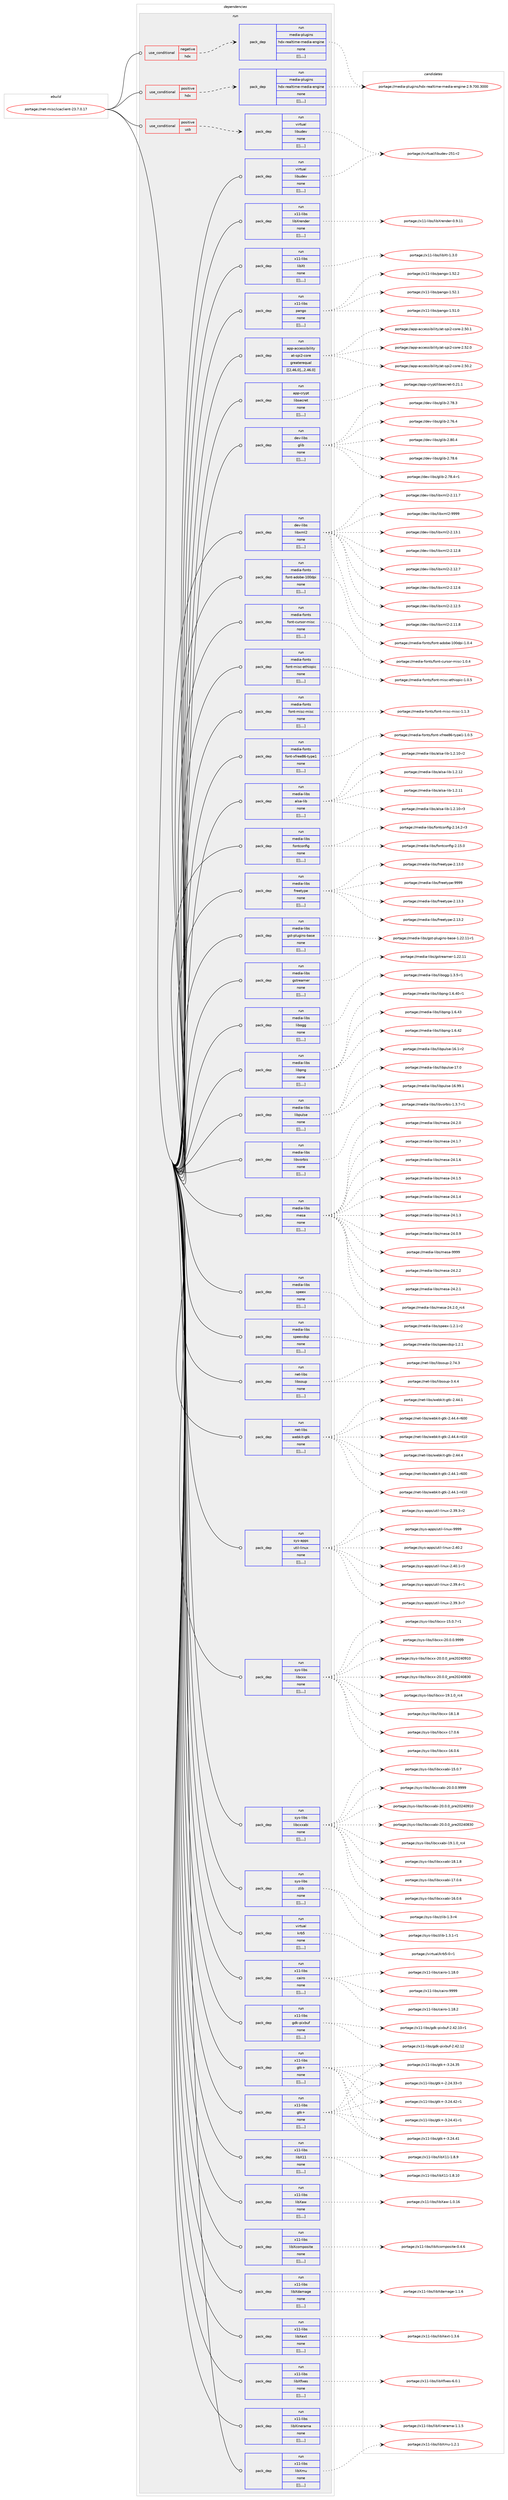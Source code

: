 digraph prolog {

# *************
# Graph options
# *************

newrank=true;
concentrate=true;
compound=true;
graph [rankdir=LR,fontname=Helvetica,fontsize=10,ranksep=1.5];#, ranksep=2.5, nodesep=0.2];
edge  [arrowhead=vee];
node  [fontname=Helvetica,fontsize=10];

# **********
# The ebuild
# **********

subgraph cluster_leftcol {
color=gray;
label=<<i>ebuild</i>>;
id [label="portage://net-misc/icaclient-23.7.0.17", color=red, width=4, href="../net-misc/icaclient-23.7.0.17.svg"];
}

# ****************
# The dependencies
# ****************

subgraph cluster_midcol {
color=gray;
label=<<i>dependencies</i>>;
subgraph cluster_compile {
fillcolor="#eeeeee";
style=filled;
label=<<i>compile</i>>;
}
subgraph cluster_compileandrun {
fillcolor="#eeeeee";
style=filled;
label=<<i>compile and run</i>>;
}
subgraph cluster_run {
fillcolor="#eeeeee";
style=filled;
label=<<i>run</i>>;
subgraph cond101618 {
dependency387817 [label=<<TABLE BORDER="0" CELLBORDER="1" CELLSPACING="0" CELLPADDING="4"><TR><TD ROWSPAN="3" CELLPADDING="10">use_conditional</TD></TR><TR><TD>negative</TD></TR><TR><TD>hdx</TD></TR></TABLE>>, shape=none, color=red];
subgraph pack283372 {
dependency387818 [label=<<TABLE BORDER="0" CELLBORDER="1" CELLSPACING="0" CELLPADDING="4" WIDTH="220"><TR><TD ROWSPAN="6" CELLPADDING="30">pack_dep</TD></TR><TR><TD WIDTH="110">run</TD></TR><TR><TD>media-plugins</TD></TR><TR><TD>hdx-realtime-media-engine</TD></TR><TR><TD>none</TD></TR><TR><TD>[[],,,,]</TD></TR></TABLE>>, shape=none, color=blue];
}
dependency387817:e -> dependency387818:w [weight=20,style="dashed",arrowhead="vee"];
}
id:e -> dependency387817:w [weight=20,style="solid",arrowhead="odot"];
subgraph cond101619 {
dependency387819 [label=<<TABLE BORDER="0" CELLBORDER="1" CELLSPACING="0" CELLPADDING="4"><TR><TD ROWSPAN="3" CELLPADDING="10">use_conditional</TD></TR><TR><TD>positive</TD></TR><TR><TD>hdx</TD></TR></TABLE>>, shape=none, color=red];
subgraph pack283373 {
dependency387820 [label=<<TABLE BORDER="0" CELLBORDER="1" CELLSPACING="0" CELLPADDING="4" WIDTH="220"><TR><TD ROWSPAN="6" CELLPADDING="30">pack_dep</TD></TR><TR><TD WIDTH="110">run</TD></TR><TR><TD>media-plugins</TD></TR><TR><TD>hdx-realtime-media-engine</TD></TR><TR><TD>none</TD></TR><TR><TD>[[],,,,]</TD></TR></TABLE>>, shape=none, color=blue];
}
dependency387819:e -> dependency387820:w [weight=20,style="dashed",arrowhead="vee"];
}
id:e -> dependency387819:w [weight=20,style="solid",arrowhead="odot"];
subgraph cond101620 {
dependency387821 [label=<<TABLE BORDER="0" CELLBORDER="1" CELLSPACING="0" CELLPADDING="4"><TR><TD ROWSPAN="3" CELLPADDING="10">use_conditional</TD></TR><TR><TD>positive</TD></TR><TR><TD>usb</TD></TR></TABLE>>, shape=none, color=red];
subgraph pack283374 {
dependency387822 [label=<<TABLE BORDER="0" CELLBORDER="1" CELLSPACING="0" CELLPADDING="4" WIDTH="220"><TR><TD ROWSPAN="6" CELLPADDING="30">pack_dep</TD></TR><TR><TD WIDTH="110">run</TD></TR><TR><TD>virtual</TD></TR><TR><TD>libudev</TD></TR><TR><TD>none</TD></TR><TR><TD>[[],,,,]</TD></TR></TABLE>>, shape=none, color=blue];
}
dependency387821:e -> dependency387822:w [weight=20,style="dashed",arrowhead="vee"];
}
id:e -> dependency387821:w [weight=20,style="solid",arrowhead="odot"];
subgraph pack283375 {
dependency387823 [label=<<TABLE BORDER="0" CELLBORDER="1" CELLSPACING="0" CELLPADDING="4" WIDTH="220"><TR><TD ROWSPAN="6" CELLPADDING="30">pack_dep</TD></TR><TR><TD WIDTH="110">run</TD></TR><TR><TD>app-accessibility</TD></TR><TR><TD>at-spi2-core</TD></TR><TR><TD>greaterequal</TD></TR><TR><TD>[[2,46,0],,,2.46.0]</TD></TR></TABLE>>, shape=none, color=blue];
}
id:e -> dependency387823:w [weight=20,style="solid",arrowhead="odot"];
subgraph pack283376 {
dependency387824 [label=<<TABLE BORDER="0" CELLBORDER="1" CELLSPACING="0" CELLPADDING="4" WIDTH="220"><TR><TD ROWSPAN="6" CELLPADDING="30">pack_dep</TD></TR><TR><TD WIDTH="110">run</TD></TR><TR><TD>app-crypt</TD></TR><TR><TD>libsecret</TD></TR><TR><TD>none</TD></TR><TR><TD>[[],,,,]</TD></TR></TABLE>>, shape=none, color=blue];
}
id:e -> dependency387824:w [weight=20,style="solid",arrowhead="odot"];
subgraph pack283377 {
dependency387825 [label=<<TABLE BORDER="0" CELLBORDER="1" CELLSPACING="0" CELLPADDING="4" WIDTH="220"><TR><TD ROWSPAN="6" CELLPADDING="30">pack_dep</TD></TR><TR><TD WIDTH="110">run</TD></TR><TR><TD>dev-libs</TD></TR><TR><TD>glib</TD></TR><TR><TD>none</TD></TR><TR><TD>[[],,,,]</TD></TR></TABLE>>, shape=none, color=blue];
}
id:e -> dependency387825:w [weight=20,style="solid",arrowhead="odot"];
subgraph pack283378 {
dependency387826 [label=<<TABLE BORDER="0" CELLBORDER="1" CELLSPACING="0" CELLPADDING="4" WIDTH="220"><TR><TD ROWSPAN="6" CELLPADDING="30">pack_dep</TD></TR><TR><TD WIDTH="110">run</TD></TR><TR><TD>dev-libs</TD></TR><TR><TD>libxml2</TD></TR><TR><TD>none</TD></TR><TR><TD>[[],,,,]</TD></TR></TABLE>>, shape=none, color=blue];
}
id:e -> dependency387826:w [weight=20,style="solid",arrowhead="odot"];
subgraph pack283379 {
dependency387827 [label=<<TABLE BORDER="0" CELLBORDER="1" CELLSPACING="0" CELLPADDING="4" WIDTH="220"><TR><TD ROWSPAN="6" CELLPADDING="30">pack_dep</TD></TR><TR><TD WIDTH="110">run</TD></TR><TR><TD>media-fonts</TD></TR><TR><TD>font-adobe-100dpi</TD></TR><TR><TD>none</TD></TR><TR><TD>[[],,,,]</TD></TR></TABLE>>, shape=none, color=blue];
}
id:e -> dependency387827:w [weight=20,style="solid",arrowhead="odot"];
subgraph pack283380 {
dependency387828 [label=<<TABLE BORDER="0" CELLBORDER="1" CELLSPACING="0" CELLPADDING="4" WIDTH="220"><TR><TD ROWSPAN="6" CELLPADDING="30">pack_dep</TD></TR><TR><TD WIDTH="110">run</TD></TR><TR><TD>media-fonts</TD></TR><TR><TD>font-cursor-misc</TD></TR><TR><TD>none</TD></TR><TR><TD>[[],,,,]</TD></TR></TABLE>>, shape=none, color=blue];
}
id:e -> dependency387828:w [weight=20,style="solid",arrowhead="odot"];
subgraph pack283381 {
dependency387829 [label=<<TABLE BORDER="0" CELLBORDER="1" CELLSPACING="0" CELLPADDING="4" WIDTH="220"><TR><TD ROWSPAN="6" CELLPADDING="30">pack_dep</TD></TR><TR><TD WIDTH="110">run</TD></TR><TR><TD>media-fonts</TD></TR><TR><TD>font-misc-ethiopic</TD></TR><TR><TD>none</TD></TR><TR><TD>[[],,,,]</TD></TR></TABLE>>, shape=none, color=blue];
}
id:e -> dependency387829:w [weight=20,style="solid",arrowhead="odot"];
subgraph pack283382 {
dependency387830 [label=<<TABLE BORDER="0" CELLBORDER="1" CELLSPACING="0" CELLPADDING="4" WIDTH="220"><TR><TD ROWSPAN="6" CELLPADDING="30">pack_dep</TD></TR><TR><TD WIDTH="110">run</TD></TR><TR><TD>media-fonts</TD></TR><TR><TD>font-misc-misc</TD></TR><TR><TD>none</TD></TR><TR><TD>[[],,,,]</TD></TR></TABLE>>, shape=none, color=blue];
}
id:e -> dependency387830:w [weight=20,style="solid",arrowhead="odot"];
subgraph pack283383 {
dependency387831 [label=<<TABLE BORDER="0" CELLBORDER="1" CELLSPACING="0" CELLPADDING="4" WIDTH="220"><TR><TD ROWSPAN="6" CELLPADDING="30">pack_dep</TD></TR><TR><TD WIDTH="110">run</TD></TR><TR><TD>media-fonts</TD></TR><TR><TD>font-xfree86-type1</TD></TR><TR><TD>none</TD></TR><TR><TD>[[],,,,]</TD></TR></TABLE>>, shape=none, color=blue];
}
id:e -> dependency387831:w [weight=20,style="solid",arrowhead="odot"];
subgraph pack283384 {
dependency387832 [label=<<TABLE BORDER="0" CELLBORDER="1" CELLSPACING="0" CELLPADDING="4" WIDTH="220"><TR><TD ROWSPAN="6" CELLPADDING="30">pack_dep</TD></TR><TR><TD WIDTH="110">run</TD></TR><TR><TD>media-libs</TD></TR><TR><TD>alsa-lib</TD></TR><TR><TD>none</TD></TR><TR><TD>[[],,,,]</TD></TR></TABLE>>, shape=none, color=blue];
}
id:e -> dependency387832:w [weight=20,style="solid",arrowhead="odot"];
subgraph pack283385 {
dependency387833 [label=<<TABLE BORDER="0" CELLBORDER="1" CELLSPACING="0" CELLPADDING="4" WIDTH="220"><TR><TD ROWSPAN="6" CELLPADDING="30">pack_dep</TD></TR><TR><TD WIDTH="110">run</TD></TR><TR><TD>media-libs</TD></TR><TR><TD>fontconfig</TD></TR><TR><TD>none</TD></TR><TR><TD>[[],,,,]</TD></TR></TABLE>>, shape=none, color=blue];
}
id:e -> dependency387833:w [weight=20,style="solid",arrowhead="odot"];
subgraph pack283386 {
dependency387834 [label=<<TABLE BORDER="0" CELLBORDER="1" CELLSPACING="0" CELLPADDING="4" WIDTH="220"><TR><TD ROWSPAN="6" CELLPADDING="30">pack_dep</TD></TR><TR><TD WIDTH="110">run</TD></TR><TR><TD>media-libs</TD></TR><TR><TD>freetype</TD></TR><TR><TD>none</TD></TR><TR><TD>[[],,,,]</TD></TR></TABLE>>, shape=none, color=blue];
}
id:e -> dependency387834:w [weight=20,style="solid",arrowhead="odot"];
subgraph pack283387 {
dependency387835 [label=<<TABLE BORDER="0" CELLBORDER="1" CELLSPACING="0" CELLPADDING="4" WIDTH="220"><TR><TD ROWSPAN="6" CELLPADDING="30">pack_dep</TD></TR><TR><TD WIDTH="110">run</TD></TR><TR><TD>media-libs</TD></TR><TR><TD>gst-plugins-base</TD></TR><TR><TD>none</TD></TR><TR><TD>[[],,,,]</TD></TR></TABLE>>, shape=none, color=blue];
}
id:e -> dependency387835:w [weight=20,style="solid",arrowhead="odot"];
subgraph pack283388 {
dependency387836 [label=<<TABLE BORDER="0" CELLBORDER="1" CELLSPACING="0" CELLPADDING="4" WIDTH="220"><TR><TD ROWSPAN="6" CELLPADDING="30">pack_dep</TD></TR><TR><TD WIDTH="110">run</TD></TR><TR><TD>media-libs</TD></TR><TR><TD>gstreamer</TD></TR><TR><TD>none</TD></TR><TR><TD>[[],,,,]</TD></TR></TABLE>>, shape=none, color=blue];
}
id:e -> dependency387836:w [weight=20,style="solid",arrowhead="odot"];
subgraph pack283389 {
dependency387837 [label=<<TABLE BORDER="0" CELLBORDER="1" CELLSPACING="0" CELLPADDING="4" WIDTH="220"><TR><TD ROWSPAN="6" CELLPADDING="30">pack_dep</TD></TR><TR><TD WIDTH="110">run</TD></TR><TR><TD>media-libs</TD></TR><TR><TD>libogg</TD></TR><TR><TD>none</TD></TR><TR><TD>[[],,,,]</TD></TR></TABLE>>, shape=none, color=blue];
}
id:e -> dependency387837:w [weight=20,style="solid",arrowhead="odot"];
subgraph pack283390 {
dependency387838 [label=<<TABLE BORDER="0" CELLBORDER="1" CELLSPACING="0" CELLPADDING="4" WIDTH="220"><TR><TD ROWSPAN="6" CELLPADDING="30">pack_dep</TD></TR><TR><TD WIDTH="110">run</TD></TR><TR><TD>media-libs</TD></TR><TR><TD>libpng</TD></TR><TR><TD>none</TD></TR><TR><TD>[[],,,,]</TD></TR></TABLE>>, shape=none, color=blue];
}
id:e -> dependency387838:w [weight=20,style="solid",arrowhead="odot"];
subgraph pack283391 {
dependency387839 [label=<<TABLE BORDER="0" CELLBORDER="1" CELLSPACING="0" CELLPADDING="4" WIDTH="220"><TR><TD ROWSPAN="6" CELLPADDING="30">pack_dep</TD></TR><TR><TD WIDTH="110">run</TD></TR><TR><TD>media-libs</TD></TR><TR><TD>libpulse</TD></TR><TR><TD>none</TD></TR><TR><TD>[[],,,,]</TD></TR></TABLE>>, shape=none, color=blue];
}
id:e -> dependency387839:w [weight=20,style="solid",arrowhead="odot"];
subgraph pack283392 {
dependency387840 [label=<<TABLE BORDER="0" CELLBORDER="1" CELLSPACING="0" CELLPADDING="4" WIDTH="220"><TR><TD ROWSPAN="6" CELLPADDING="30">pack_dep</TD></TR><TR><TD WIDTH="110">run</TD></TR><TR><TD>media-libs</TD></TR><TR><TD>libvorbis</TD></TR><TR><TD>none</TD></TR><TR><TD>[[],,,,]</TD></TR></TABLE>>, shape=none, color=blue];
}
id:e -> dependency387840:w [weight=20,style="solid",arrowhead="odot"];
subgraph pack283393 {
dependency387841 [label=<<TABLE BORDER="0" CELLBORDER="1" CELLSPACING="0" CELLPADDING="4" WIDTH="220"><TR><TD ROWSPAN="6" CELLPADDING="30">pack_dep</TD></TR><TR><TD WIDTH="110">run</TD></TR><TR><TD>media-libs</TD></TR><TR><TD>mesa</TD></TR><TR><TD>none</TD></TR><TR><TD>[[],,,,]</TD></TR></TABLE>>, shape=none, color=blue];
}
id:e -> dependency387841:w [weight=20,style="solid",arrowhead="odot"];
subgraph pack283394 {
dependency387842 [label=<<TABLE BORDER="0" CELLBORDER="1" CELLSPACING="0" CELLPADDING="4" WIDTH="220"><TR><TD ROWSPAN="6" CELLPADDING="30">pack_dep</TD></TR><TR><TD WIDTH="110">run</TD></TR><TR><TD>media-libs</TD></TR><TR><TD>speex</TD></TR><TR><TD>none</TD></TR><TR><TD>[[],,,,]</TD></TR></TABLE>>, shape=none, color=blue];
}
id:e -> dependency387842:w [weight=20,style="solid",arrowhead="odot"];
subgraph pack283395 {
dependency387843 [label=<<TABLE BORDER="0" CELLBORDER="1" CELLSPACING="0" CELLPADDING="4" WIDTH="220"><TR><TD ROWSPAN="6" CELLPADDING="30">pack_dep</TD></TR><TR><TD WIDTH="110">run</TD></TR><TR><TD>media-libs</TD></TR><TR><TD>speexdsp</TD></TR><TR><TD>none</TD></TR><TR><TD>[[],,,,]</TD></TR></TABLE>>, shape=none, color=blue];
}
id:e -> dependency387843:w [weight=20,style="solid",arrowhead="odot"];
subgraph pack283396 {
dependency387844 [label=<<TABLE BORDER="0" CELLBORDER="1" CELLSPACING="0" CELLPADDING="4" WIDTH="220"><TR><TD ROWSPAN="6" CELLPADDING="30">pack_dep</TD></TR><TR><TD WIDTH="110">run</TD></TR><TR><TD>net-libs</TD></TR><TR><TD>libsoup</TD></TR><TR><TD>none</TD></TR><TR><TD>[[],,,,]</TD></TR></TABLE>>, shape=none, color=blue];
}
id:e -> dependency387844:w [weight=20,style="solid",arrowhead="odot"];
subgraph pack283397 {
dependency387845 [label=<<TABLE BORDER="0" CELLBORDER="1" CELLSPACING="0" CELLPADDING="4" WIDTH="220"><TR><TD ROWSPAN="6" CELLPADDING="30">pack_dep</TD></TR><TR><TD WIDTH="110">run</TD></TR><TR><TD>net-libs</TD></TR><TR><TD>webkit-gtk</TD></TR><TR><TD>none</TD></TR><TR><TD>[[],,,,]</TD></TR></TABLE>>, shape=none, color=blue];
}
id:e -> dependency387845:w [weight=20,style="solid",arrowhead="odot"];
subgraph pack283398 {
dependency387846 [label=<<TABLE BORDER="0" CELLBORDER="1" CELLSPACING="0" CELLPADDING="4" WIDTH="220"><TR><TD ROWSPAN="6" CELLPADDING="30">pack_dep</TD></TR><TR><TD WIDTH="110">run</TD></TR><TR><TD>sys-apps</TD></TR><TR><TD>util-linux</TD></TR><TR><TD>none</TD></TR><TR><TD>[[],,,,]</TD></TR></TABLE>>, shape=none, color=blue];
}
id:e -> dependency387846:w [weight=20,style="solid",arrowhead="odot"];
subgraph pack283399 {
dependency387847 [label=<<TABLE BORDER="0" CELLBORDER="1" CELLSPACING="0" CELLPADDING="4" WIDTH="220"><TR><TD ROWSPAN="6" CELLPADDING="30">pack_dep</TD></TR><TR><TD WIDTH="110">run</TD></TR><TR><TD>sys-libs</TD></TR><TR><TD>libcxx</TD></TR><TR><TD>none</TD></TR><TR><TD>[[],,,,]</TD></TR></TABLE>>, shape=none, color=blue];
}
id:e -> dependency387847:w [weight=20,style="solid",arrowhead="odot"];
subgraph pack283400 {
dependency387848 [label=<<TABLE BORDER="0" CELLBORDER="1" CELLSPACING="0" CELLPADDING="4" WIDTH="220"><TR><TD ROWSPAN="6" CELLPADDING="30">pack_dep</TD></TR><TR><TD WIDTH="110">run</TD></TR><TR><TD>sys-libs</TD></TR><TR><TD>libcxxabi</TD></TR><TR><TD>none</TD></TR><TR><TD>[[],,,,]</TD></TR></TABLE>>, shape=none, color=blue];
}
id:e -> dependency387848:w [weight=20,style="solid",arrowhead="odot"];
subgraph pack283401 {
dependency387849 [label=<<TABLE BORDER="0" CELLBORDER="1" CELLSPACING="0" CELLPADDING="4" WIDTH="220"><TR><TD ROWSPAN="6" CELLPADDING="30">pack_dep</TD></TR><TR><TD WIDTH="110">run</TD></TR><TR><TD>sys-libs</TD></TR><TR><TD>zlib</TD></TR><TR><TD>none</TD></TR><TR><TD>[[],,,,]</TD></TR></TABLE>>, shape=none, color=blue];
}
id:e -> dependency387849:w [weight=20,style="solid",arrowhead="odot"];
subgraph pack283402 {
dependency387850 [label=<<TABLE BORDER="0" CELLBORDER="1" CELLSPACING="0" CELLPADDING="4" WIDTH="220"><TR><TD ROWSPAN="6" CELLPADDING="30">pack_dep</TD></TR><TR><TD WIDTH="110">run</TD></TR><TR><TD>virtual</TD></TR><TR><TD>krb5</TD></TR><TR><TD>none</TD></TR><TR><TD>[[],,,,]</TD></TR></TABLE>>, shape=none, color=blue];
}
id:e -> dependency387850:w [weight=20,style="solid",arrowhead="odot"];
subgraph pack283403 {
dependency387851 [label=<<TABLE BORDER="0" CELLBORDER="1" CELLSPACING="0" CELLPADDING="4" WIDTH="220"><TR><TD ROWSPAN="6" CELLPADDING="30">pack_dep</TD></TR><TR><TD WIDTH="110">run</TD></TR><TR><TD>virtual</TD></TR><TR><TD>libudev</TD></TR><TR><TD>none</TD></TR><TR><TD>[[],,,,]</TD></TR></TABLE>>, shape=none, color=blue];
}
id:e -> dependency387851:w [weight=20,style="solid",arrowhead="odot"];
subgraph pack283404 {
dependency387852 [label=<<TABLE BORDER="0" CELLBORDER="1" CELLSPACING="0" CELLPADDING="4" WIDTH="220"><TR><TD ROWSPAN="6" CELLPADDING="30">pack_dep</TD></TR><TR><TD WIDTH="110">run</TD></TR><TR><TD>x11-libs</TD></TR><TR><TD>cairo</TD></TR><TR><TD>none</TD></TR><TR><TD>[[],,,,]</TD></TR></TABLE>>, shape=none, color=blue];
}
id:e -> dependency387852:w [weight=20,style="solid",arrowhead="odot"];
subgraph pack283405 {
dependency387853 [label=<<TABLE BORDER="0" CELLBORDER="1" CELLSPACING="0" CELLPADDING="4" WIDTH="220"><TR><TD ROWSPAN="6" CELLPADDING="30">pack_dep</TD></TR><TR><TD WIDTH="110">run</TD></TR><TR><TD>x11-libs</TD></TR><TR><TD>gdk-pixbuf</TD></TR><TR><TD>none</TD></TR><TR><TD>[[],,,,]</TD></TR></TABLE>>, shape=none, color=blue];
}
id:e -> dependency387853:w [weight=20,style="solid",arrowhead="odot"];
subgraph pack283406 {
dependency387854 [label=<<TABLE BORDER="0" CELLBORDER="1" CELLSPACING="0" CELLPADDING="4" WIDTH="220"><TR><TD ROWSPAN="6" CELLPADDING="30">pack_dep</TD></TR><TR><TD WIDTH="110">run</TD></TR><TR><TD>x11-libs</TD></TR><TR><TD>gtk+</TD></TR><TR><TD>none</TD></TR><TR><TD>[[],,,,]</TD></TR></TABLE>>, shape=none, color=blue];
}
id:e -> dependency387854:w [weight=20,style="solid",arrowhead="odot"];
subgraph pack283407 {
dependency387855 [label=<<TABLE BORDER="0" CELLBORDER="1" CELLSPACING="0" CELLPADDING="4" WIDTH="220"><TR><TD ROWSPAN="6" CELLPADDING="30">pack_dep</TD></TR><TR><TD WIDTH="110">run</TD></TR><TR><TD>x11-libs</TD></TR><TR><TD>gtk+</TD></TR><TR><TD>none</TD></TR><TR><TD>[[],,,,]</TD></TR></TABLE>>, shape=none, color=blue];
}
id:e -> dependency387855:w [weight=20,style="solid",arrowhead="odot"];
subgraph pack283408 {
dependency387856 [label=<<TABLE BORDER="0" CELLBORDER="1" CELLSPACING="0" CELLPADDING="4" WIDTH="220"><TR><TD ROWSPAN="6" CELLPADDING="30">pack_dep</TD></TR><TR><TD WIDTH="110">run</TD></TR><TR><TD>x11-libs</TD></TR><TR><TD>libX11</TD></TR><TR><TD>none</TD></TR><TR><TD>[[],,,,]</TD></TR></TABLE>>, shape=none, color=blue];
}
id:e -> dependency387856:w [weight=20,style="solid",arrowhead="odot"];
subgraph pack283409 {
dependency387857 [label=<<TABLE BORDER="0" CELLBORDER="1" CELLSPACING="0" CELLPADDING="4" WIDTH="220"><TR><TD ROWSPAN="6" CELLPADDING="30">pack_dep</TD></TR><TR><TD WIDTH="110">run</TD></TR><TR><TD>x11-libs</TD></TR><TR><TD>libXaw</TD></TR><TR><TD>none</TD></TR><TR><TD>[[],,,,]</TD></TR></TABLE>>, shape=none, color=blue];
}
id:e -> dependency387857:w [weight=20,style="solid",arrowhead="odot"];
subgraph pack283410 {
dependency387858 [label=<<TABLE BORDER="0" CELLBORDER="1" CELLSPACING="0" CELLPADDING="4" WIDTH="220"><TR><TD ROWSPAN="6" CELLPADDING="30">pack_dep</TD></TR><TR><TD WIDTH="110">run</TD></TR><TR><TD>x11-libs</TD></TR><TR><TD>libXcomposite</TD></TR><TR><TD>none</TD></TR><TR><TD>[[],,,,]</TD></TR></TABLE>>, shape=none, color=blue];
}
id:e -> dependency387858:w [weight=20,style="solid",arrowhead="odot"];
subgraph pack283411 {
dependency387859 [label=<<TABLE BORDER="0" CELLBORDER="1" CELLSPACING="0" CELLPADDING="4" WIDTH="220"><TR><TD ROWSPAN="6" CELLPADDING="30">pack_dep</TD></TR><TR><TD WIDTH="110">run</TD></TR><TR><TD>x11-libs</TD></TR><TR><TD>libXdamage</TD></TR><TR><TD>none</TD></TR><TR><TD>[[],,,,]</TD></TR></TABLE>>, shape=none, color=blue];
}
id:e -> dependency387859:w [weight=20,style="solid",arrowhead="odot"];
subgraph pack283412 {
dependency387860 [label=<<TABLE BORDER="0" CELLBORDER="1" CELLSPACING="0" CELLPADDING="4" WIDTH="220"><TR><TD ROWSPAN="6" CELLPADDING="30">pack_dep</TD></TR><TR><TD WIDTH="110">run</TD></TR><TR><TD>x11-libs</TD></TR><TR><TD>libXext</TD></TR><TR><TD>none</TD></TR><TR><TD>[[],,,,]</TD></TR></TABLE>>, shape=none, color=blue];
}
id:e -> dependency387860:w [weight=20,style="solid",arrowhead="odot"];
subgraph pack283413 {
dependency387861 [label=<<TABLE BORDER="0" CELLBORDER="1" CELLSPACING="0" CELLPADDING="4" WIDTH="220"><TR><TD ROWSPAN="6" CELLPADDING="30">pack_dep</TD></TR><TR><TD WIDTH="110">run</TD></TR><TR><TD>x11-libs</TD></TR><TR><TD>libXfixes</TD></TR><TR><TD>none</TD></TR><TR><TD>[[],,,,]</TD></TR></TABLE>>, shape=none, color=blue];
}
id:e -> dependency387861:w [weight=20,style="solid",arrowhead="odot"];
subgraph pack283414 {
dependency387862 [label=<<TABLE BORDER="0" CELLBORDER="1" CELLSPACING="0" CELLPADDING="4" WIDTH="220"><TR><TD ROWSPAN="6" CELLPADDING="30">pack_dep</TD></TR><TR><TD WIDTH="110">run</TD></TR><TR><TD>x11-libs</TD></TR><TR><TD>libXinerama</TD></TR><TR><TD>none</TD></TR><TR><TD>[[],,,,]</TD></TR></TABLE>>, shape=none, color=blue];
}
id:e -> dependency387862:w [weight=20,style="solid",arrowhead="odot"];
subgraph pack283415 {
dependency387863 [label=<<TABLE BORDER="0" CELLBORDER="1" CELLSPACING="0" CELLPADDING="4" WIDTH="220"><TR><TD ROWSPAN="6" CELLPADDING="30">pack_dep</TD></TR><TR><TD WIDTH="110">run</TD></TR><TR><TD>x11-libs</TD></TR><TR><TD>libXmu</TD></TR><TR><TD>none</TD></TR><TR><TD>[[],,,,]</TD></TR></TABLE>>, shape=none, color=blue];
}
id:e -> dependency387863:w [weight=20,style="solid",arrowhead="odot"];
subgraph pack283416 {
dependency387864 [label=<<TABLE BORDER="0" CELLBORDER="1" CELLSPACING="0" CELLPADDING="4" WIDTH="220"><TR><TD ROWSPAN="6" CELLPADDING="30">pack_dep</TD></TR><TR><TD WIDTH="110">run</TD></TR><TR><TD>x11-libs</TD></TR><TR><TD>libXrender</TD></TR><TR><TD>none</TD></TR><TR><TD>[[],,,,]</TD></TR></TABLE>>, shape=none, color=blue];
}
id:e -> dependency387864:w [weight=20,style="solid",arrowhead="odot"];
subgraph pack283417 {
dependency387865 [label=<<TABLE BORDER="0" CELLBORDER="1" CELLSPACING="0" CELLPADDING="4" WIDTH="220"><TR><TD ROWSPAN="6" CELLPADDING="30">pack_dep</TD></TR><TR><TD WIDTH="110">run</TD></TR><TR><TD>x11-libs</TD></TR><TR><TD>libXt</TD></TR><TR><TD>none</TD></TR><TR><TD>[[],,,,]</TD></TR></TABLE>>, shape=none, color=blue];
}
id:e -> dependency387865:w [weight=20,style="solid",arrowhead="odot"];
subgraph pack283418 {
dependency387866 [label=<<TABLE BORDER="0" CELLBORDER="1" CELLSPACING="0" CELLPADDING="4" WIDTH="220"><TR><TD ROWSPAN="6" CELLPADDING="30">pack_dep</TD></TR><TR><TD WIDTH="110">run</TD></TR><TR><TD>x11-libs</TD></TR><TR><TD>pango</TD></TR><TR><TD>none</TD></TR><TR><TD>[[],,,,]</TD></TR></TABLE>>, shape=none, color=blue];
}
id:e -> dependency387866:w [weight=20,style="solid",arrowhead="odot"];
}
}

# **************
# The candidates
# **************

subgraph cluster_choices {
rank=same;
color=gray;
label=<<i>candidates</i>>;

subgraph choice283372 {
color=black;
nodesep=1;
choice109101100105974511210811710310511011547104100120451141019710811610510910145109101100105974510111010310511010145504657465548484651484848 [label="portage://media-plugins/hdx-realtime-media-engine-2.9.700.3000", color=red, width=4,href="../media-plugins/hdx-realtime-media-engine-2.9.700.3000.svg"];
dependency387818:e -> choice109101100105974511210811710310511011547104100120451141019710811610510910145109101100105974510111010310511010145504657465548484651484848:w [style=dotted,weight="100"];
}
subgraph choice283373 {
color=black;
nodesep=1;
choice109101100105974511210811710310511011547104100120451141019710811610510910145109101100105974510111010310511010145504657465548484651484848 [label="portage://media-plugins/hdx-realtime-media-engine-2.9.700.3000", color=red, width=4,href="../media-plugins/hdx-realtime-media-engine-2.9.700.3000.svg"];
dependency387820:e -> choice109101100105974511210811710310511011547104100120451141019710811610510910145109101100105974510111010310511010145504657465548484651484848:w [style=dotted,weight="100"];
}
subgraph choice283374 {
color=black;
nodesep=1;
choice118105114116117971084710810598117100101118455053494511450 [label="portage://virtual/libudev-251-r2", color=red, width=4,href="../virtual/libudev-251-r2.svg"];
dependency387822:e -> choice118105114116117971084710810598117100101118455053494511450:w [style=dotted,weight="100"];
}
subgraph choice283375 {
color=black;
nodesep=1;
choice97112112459799991011151151059810510810511612147971164511511210550459911111410145504653504648 [label="portage://app-accessibility/at-spi2-core-2.52.0", color=red, width=4,href="../app-accessibility/at-spi2-core-2.52.0.svg"];
choice97112112459799991011151151059810510810511612147971164511511210550459911111410145504653484650 [label="portage://app-accessibility/at-spi2-core-2.50.2", color=red, width=4,href="../app-accessibility/at-spi2-core-2.50.2.svg"];
choice97112112459799991011151151059810510810511612147971164511511210550459911111410145504653484649 [label="portage://app-accessibility/at-spi2-core-2.50.1", color=red, width=4,href="../app-accessibility/at-spi2-core-2.50.1.svg"];
dependency387823:e -> choice97112112459799991011151151059810510810511612147971164511511210550459911111410145504653504648:w [style=dotted,weight="100"];
dependency387823:e -> choice97112112459799991011151151059810510810511612147971164511511210550459911111410145504653484650:w [style=dotted,weight="100"];
dependency387823:e -> choice97112112459799991011151151059810510810511612147971164511511210550459911111410145504653484649:w [style=dotted,weight="100"];
}
subgraph choice283376 {
color=black;
nodesep=1;
choice97112112459911412111211647108105981151019911410111645484650494649 [label="portage://app-crypt/libsecret-0.21.1", color=red, width=4,href="../app-crypt/libsecret-0.21.1.svg"];
dependency387824:e -> choice97112112459911412111211647108105981151019911410111645484650494649:w [style=dotted,weight="100"];
}
subgraph choice283377 {
color=black;
nodesep=1;
choice1001011184510810598115471031081059845504656484652 [label="portage://dev-libs/glib-2.80.4", color=red, width=4,href="../dev-libs/glib-2.80.4.svg"];
choice1001011184510810598115471031081059845504655564654 [label="portage://dev-libs/glib-2.78.6", color=red, width=4,href="../dev-libs/glib-2.78.6.svg"];
choice10010111845108105981154710310810598455046555646524511449 [label="portage://dev-libs/glib-2.78.4-r1", color=red, width=4,href="../dev-libs/glib-2.78.4-r1.svg"];
choice1001011184510810598115471031081059845504655564651 [label="portage://dev-libs/glib-2.78.3", color=red, width=4,href="../dev-libs/glib-2.78.3.svg"];
choice1001011184510810598115471031081059845504655544652 [label="portage://dev-libs/glib-2.76.4", color=red, width=4,href="../dev-libs/glib-2.76.4.svg"];
dependency387825:e -> choice1001011184510810598115471031081059845504656484652:w [style=dotted,weight="100"];
dependency387825:e -> choice1001011184510810598115471031081059845504655564654:w [style=dotted,weight="100"];
dependency387825:e -> choice10010111845108105981154710310810598455046555646524511449:w [style=dotted,weight="100"];
dependency387825:e -> choice1001011184510810598115471031081059845504655564651:w [style=dotted,weight="100"];
dependency387825:e -> choice1001011184510810598115471031081059845504655544652:w [style=dotted,weight="100"];
}
subgraph choice283378 {
color=black;
nodesep=1;
choice10010111845108105981154710810598120109108504557575757 [label="portage://dev-libs/libxml2-9999", color=red, width=4,href="../dev-libs/libxml2-9999.svg"];
choice100101118451081059811547108105981201091085045504649514649 [label="portage://dev-libs/libxml2-2.13.1", color=red, width=4,href="../dev-libs/libxml2-2.13.1.svg"];
choice100101118451081059811547108105981201091085045504649504656 [label="portage://dev-libs/libxml2-2.12.8", color=red, width=4,href="../dev-libs/libxml2-2.12.8.svg"];
choice100101118451081059811547108105981201091085045504649504655 [label="portage://dev-libs/libxml2-2.12.7", color=red, width=4,href="../dev-libs/libxml2-2.12.7.svg"];
choice100101118451081059811547108105981201091085045504649504654 [label="portage://dev-libs/libxml2-2.12.6", color=red, width=4,href="../dev-libs/libxml2-2.12.6.svg"];
choice100101118451081059811547108105981201091085045504649504653 [label="portage://dev-libs/libxml2-2.12.5", color=red, width=4,href="../dev-libs/libxml2-2.12.5.svg"];
choice100101118451081059811547108105981201091085045504649494656 [label="portage://dev-libs/libxml2-2.11.8", color=red, width=4,href="../dev-libs/libxml2-2.11.8.svg"];
choice100101118451081059811547108105981201091085045504649494655 [label="portage://dev-libs/libxml2-2.11.7", color=red, width=4,href="../dev-libs/libxml2-2.11.7.svg"];
dependency387826:e -> choice10010111845108105981154710810598120109108504557575757:w [style=dotted,weight="100"];
dependency387826:e -> choice100101118451081059811547108105981201091085045504649514649:w [style=dotted,weight="100"];
dependency387826:e -> choice100101118451081059811547108105981201091085045504649504656:w [style=dotted,weight="100"];
dependency387826:e -> choice100101118451081059811547108105981201091085045504649504655:w [style=dotted,weight="100"];
dependency387826:e -> choice100101118451081059811547108105981201091085045504649504654:w [style=dotted,weight="100"];
dependency387826:e -> choice100101118451081059811547108105981201091085045504649504653:w [style=dotted,weight="100"];
dependency387826:e -> choice100101118451081059811547108105981201091085045504649494656:w [style=dotted,weight="100"];
dependency387826:e -> choice100101118451081059811547108105981201091085045504649494655:w [style=dotted,weight="100"];
}
subgraph choice283379 {
color=black;
nodesep=1;
choice10910110010597451021111101161154710211111011645971001119810145494848100112105454946484652 [label="portage://media-fonts/font-adobe-100dpi-1.0.4", color=red, width=4,href="../media-fonts/font-adobe-100dpi-1.0.4.svg"];
dependency387827:e -> choice10910110010597451021111101161154710211111011645971001119810145494848100112105454946484652:w [style=dotted,weight="100"];
}
subgraph choice283380 {
color=black;
nodesep=1;
choice10910110010597451021111101161154710211111011645991171141151111144510910511599454946484652 [label="portage://media-fonts/font-cursor-misc-1.0.4", color=red, width=4,href="../media-fonts/font-cursor-misc-1.0.4.svg"];
dependency387828:e -> choice10910110010597451021111101161154710211111011645991171141151111144510910511599454946484652:w [style=dotted,weight="100"];
}
subgraph choice283381 {
color=black;
nodesep=1;
choice10910110010597451021111101161154710211111011645109105115994510111610410511111210599454946484653 [label="portage://media-fonts/font-misc-ethiopic-1.0.5", color=red, width=4,href="../media-fonts/font-misc-ethiopic-1.0.5.svg"];
dependency387829:e -> choice10910110010597451021111101161154710211111011645109105115994510111610410511111210599454946484653:w [style=dotted,weight="100"];
}
subgraph choice283382 {
color=black;
nodesep=1;
choice10910110010597451021111101161154710211111011645109105115994510910511599454946494651 [label="portage://media-fonts/font-misc-misc-1.1.3", color=red, width=4,href="../media-fonts/font-misc-misc-1.1.3.svg"];
dependency387830:e -> choice10910110010597451021111101161154710211111011645109105115994510910511599454946494651:w [style=dotted,weight="100"];
}
subgraph choice283383 {
color=black;
nodesep=1;
choice1091011001059745102111110116115471021111101164512010211410110156544511612111210149454946484653 [label="portage://media-fonts/font-xfree86-type1-1.0.5", color=red, width=4,href="../media-fonts/font-xfree86-type1-1.0.5.svg"];
dependency387831:e -> choice1091011001059745102111110116115471021111101164512010211410110156544511612111210149454946484653:w [style=dotted,weight="100"];
}
subgraph choice283384 {
color=black;
nodesep=1;
choice109101100105974510810598115479710811597451081059845494650464950 [label="portage://media-libs/alsa-lib-1.2.12", color=red, width=4,href="../media-libs/alsa-lib-1.2.12.svg"];
choice109101100105974510810598115479710811597451081059845494650464949 [label="portage://media-libs/alsa-lib-1.2.11", color=red, width=4,href="../media-libs/alsa-lib-1.2.11.svg"];
choice1091011001059745108105981154797108115974510810598454946504649484511451 [label="portage://media-libs/alsa-lib-1.2.10-r3", color=red, width=4,href="../media-libs/alsa-lib-1.2.10-r3.svg"];
choice1091011001059745108105981154797108115974510810598454946504649484511450 [label="portage://media-libs/alsa-lib-1.2.10-r2", color=red, width=4,href="../media-libs/alsa-lib-1.2.10-r2.svg"];
dependency387832:e -> choice109101100105974510810598115479710811597451081059845494650464950:w [style=dotted,weight="100"];
dependency387832:e -> choice109101100105974510810598115479710811597451081059845494650464949:w [style=dotted,weight="100"];
dependency387832:e -> choice1091011001059745108105981154797108115974510810598454946504649484511451:w [style=dotted,weight="100"];
dependency387832:e -> choice1091011001059745108105981154797108115974510810598454946504649484511450:w [style=dotted,weight="100"];
}
subgraph choice283385 {
color=black;
nodesep=1;
choice109101100105974510810598115471021111101169911111010210510345504649534648 [label="portage://media-libs/fontconfig-2.15.0", color=red, width=4,href="../media-libs/fontconfig-2.15.0.svg"];
choice1091011001059745108105981154710211111011699111110102105103455046495246504511451 [label="portage://media-libs/fontconfig-2.14.2-r3", color=red, width=4,href="../media-libs/fontconfig-2.14.2-r3.svg"];
dependency387833:e -> choice109101100105974510810598115471021111101169911111010210510345504649534648:w [style=dotted,weight="100"];
dependency387833:e -> choice1091011001059745108105981154710211111011699111110102105103455046495246504511451:w [style=dotted,weight="100"];
}
subgraph choice283386 {
color=black;
nodesep=1;
choice109101100105974510810598115471021141011011161211121014557575757 [label="portage://media-libs/freetype-9999", color=red, width=4,href="../media-libs/freetype-9999.svg"];
choice1091011001059745108105981154710211410110111612111210145504649514651 [label="portage://media-libs/freetype-2.13.3", color=red, width=4,href="../media-libs/freetype-2.13.3.svg"];
choice1091011001059745108105981154710211410110111612111210145504649514650 [label="portage://media-libs/freetype-2.13.2", color=red, width=4,href="../media-libs/freetype-2.13.2.svg"];
choice1091011001059745108105981154710211410110111612111210145504649514648 [label="portage://media-libs/freetype-2.13.0", color=red, width=4,href="../media-libs/freetype-2.13.0.svg"];
dependency387834:e -> choice109101100105974510810598115471021141011011161211121014557575757:w [style=dotted,weight="100"];
dependency387834:e -> choice1091011001059745108105981154710211410110111612111210145504649514651:w [style=dotted,weight="100"];
dependency387834:e -> choice1091011001059745108105981154710211410110111612111210145504649514650:w [style=dotted,weight="100"];
dependency387834:e -> choice1091011001059745108105981154710211410110111612111210145504649514648:w [style=dotted,weight="100"];
}
subgraph choice283387 {
color=black;
nodesep=1;
choice109101100105974510810598115471031151164511210811710310511011545989711510145494650504649494511449 [label="portage://media-libs/gst-plugins-base-1.22.11-r1", color=red, width=4,href="../media-libs/gst-plugins-base-1.22.11-r1.svg"];
dependency387835:e -> choice109101100105974510810598115471031151164511210811710310511011545989711510145494650504649494511449:w [style=dotted,weight="100"];
}
subgraph choice283388 {
color=black;
nodesep=1;
choice10910110010597451081059811547103115116114101971091011144549465050464949 [label="portage://media-libs/gstreamer-1.22.11", color=red, width=4,href="../media-libs/gstreamer-1.22.11.svg"];
dependency387836:e -> choice10910110010597451081059811547103115116114101971091011144549465050464949:w [style=dotted,weight="100"];
}
subgraph choice283389 {
color=black;
nodesep=1;
choice10910110010597451081059811547108105981111031034549465146534511449 [label="portage://media-libs/libogg-1.3.5-r1", color=red, width=4,href="../media-libs/libogg-1.3.5-r1.svg"];
dependency387837:e -> choice10910110010597451081059811547108105981111031034549465146534511449:w [style=dotted,weight="100"];
}
subgraph choice283390 {
color=black;
nodesep=1;
choice109101100105974510810598115471081059811211010345494654465251 [label="portage://media-libs/libpng-1.6.43", color=red, width=4,href="../media-libs/libpng-1.6.43.svg"];
choice109101100105974510810598115471081059811211010345494654465250 [label="portage://media-libs/libpng-1.6.42", color=red, width=4,href="../media-libs/libpng-1.6.42.svg"];
choice1091011001059745108105981154710810598112110103454946544652484511449 [label="portage://media-libs/libpng-1.6.40-r1", color=red, width=4,href="../media-libs/libpng-1.6.40-r1.svg"];
dependency387838:e -> choice109101100105974510810598115471081059811211010345494654465251:w [style=dotted,weight="100"];
dependency387838:e -> choice109101100105974510810598115471081059811211010345494654465250:w [style=dotted,weight="100"];
dependency387838:e -> choice1091011001059745108105981154710810598112110103454946544652484511449:w [style=dotted,weight="100"];
}
subgraph choice283391 {
color=black;
nodesep=1;
choice10910110010597451081059811547108105981121171081151014549554648 [label="portage://media-libs/libpulse-17.0", color=red, width=4,href="../media-libs/libpulse-17.0.svg"];
choice10910110010597451081059811547108105981121171081151014549544657574649 [label="portage://media-libs/libpulse-16.99.1", color=red, width=4,href="../media-libs/libpulse-16.99.1.svg"];
choice109101100105974510810598115471081059811211710811510145495446494511450 [label="portage://media-libs/libpulse-16.1-r2", color=red, width=4,href="../media-libs/libpulse-16.1-r2.svg"];
dependency387839:e -> choice10910110010597451081059811547108105981121171081151014549554648:w [style=dotted,weight="100"];
dependency387839:e -> choice10910110010597451081059811547108105981121171081151014549544657574649:w [style=dotted,weight="100"];
dependency387839:e -> choice109101100105974510810598115471081059811211710811510145495446494511450:w [style=dotted,weight="100"];
}
subgraph choice283392 {
color=black;
nodesep=1;
choice1091011001059745108105981154710810598118111114981051154549465146554511449 [label="portage://media-libs/libvorbis-1.3.7-r1", color=red, width=4,href="../media-libs/libvorbis-1.3.7-r1.svg"];
dependency387840:e -> choice1091011001059745108105981154710810598118111114981051154549465146554511449:w [style=dotted,weight="100"];
}
subgraph choice283393 {
color=black;
nodesep=1;
choice10910110010597451081059811547109101115974557575757 [label="portage://media-libs/mesa-9999", color=red, width=4,href="../media-libs/mesa-9999.svg"];
choice109101100105974510810598115471091011159745505246504650 [label="portage://media-libs/mesa-24.2.2", color=red, width=4,href="../media-libs/mesa-24.2.2.svg"];
choice109101100105974510810598115471091011159745505246504649 [label="portage://media-libs/mesa-24.2.1", color=red, width=4,href="../media-libs/mesa-24.2.1.svg"];
choice109101100105974510810598115471091011159745505246504648951149952 [label="portage://media-libs/mesa-24.2.0_rc4", color=red, width=4,href="../media-libs/mesa-24.2.0_rc4.svg"];
choice109101100105974510810598115471091011159745505246504648 [label="portage://media-libs/mesa-24.2.0", color=red, width=4,href="../media-libs/mesa-24.2.0.svg"];
choice109101100105974510810598115471091011159745505246494655 [label="portage://media-libs/mesa-24.1.7", color=red, width=4,href="../media-libs/mesa-24.1.7.svg"];
choice109101100105974510810598115471091011159745505246494654 [label="portage://media-libs/mesa-24.1.6", color=red, width=4,href="../media-libs/mesa-24.1.6.svg"];
choice109101100105974510810598115471091011159745505246494653 [label="portage://media-libs/mesa-24.1.5", color=red, width=4,href="../media-libs/mesa-24.1.5.svg"];
choice109101100105974510810598115471091011159745505246494652 [label="portage://media-libs/mesa-24.1.4", color=red, width=4,href="../media-libs/mesa-24.1.4.svg"];
choice109101100105974510810598115471091011159745505246494651 [label="portage://media-libs/mesa-24.1.3", color=red, width=4,href="../media-libs/mesa-24.1.3.svg"];
choice109101100105974510810598115471091011159745505246484657 [label="portage://media-libs/mesa-24.0.9", color=red, width=4,href="../media-libs/mesa-24.0.9.svg"];
dependency387841:e -> choice10910110010597451081059811547109101115974557575757:w [style=dotted,weight="100"];
dependency387841:e -> choice109101100105974510810598115471091011159745505246504650:w [style=dotted,weight="100"];
dependency387841:e -> choice109101100105974510810598115471091011159745505246504649:w [style=dotted,weight="100"];
dependency387841:e -> choice109101100105974510810598115471091011159745505246504648951149952:w [style=dotted,weight="100"];
dependency387841:e -> choice109101100105974510810598115471091011159745505246504648:w [style=dotted,weight="100"];
dependency387841:e -> choice109101100105974510810598115471091011159745505246494655:w [style=dotted,weight="100"];
dependency387841:e -> choice109101100105974510810598115471091011159745505246494654:w [style=dotted,weight="100"];
dependency387841:e -> choice109101100105974510810598115471091011159745505246494653:w [style=dotted,weight="100"];
dependency387841:e -> choice109101100105974510810598115471091011159745505246494652:w [style=dotted,weight="100"];
dependency387841:e -> choice109101100105974510810598115471091011159745505246494651:w [style=dotted,weight="100"];
dependency387841:e -> choice109101100105974510810598115471091011159745505246484657:w [style=dotted,weight="100"];
}
subgraph choice283394 {
color=black;
nodesep=1;
choice109101100105974510810598115471151121011011204549465046494511450 [label="portage://media-libs/speex-1.2.1-r2", color=red, width=4,href="../media-libs/speex-1.2.1-r2.svg"];
dependency387842:e -> choice109101100105974510810598115471151121011011204549465046494511450:w [style=dotted,weight="100"];
}
subgraph choice283395 {
color=black;
nodesep=1;
choice10910110010597451081059811547115112101101120100115112454946504649 [label="portage://media-libs/speexdsp-1.2.1", color=red, width=4,href="../media-libs/speexdsp-1.2.1.svg"];
dependency387843:e -> choice10910110010597451081059811547115112101101120100115112454946504649:w [style=dotted,weight="100"];
}
subgraph choice283396 {
color=black;
nodesep=1;
choice11010111645108105981154710810598115111117112455146524652 [label="portage://net-libs/libsoup-3.4.4", color=red, width=4,href="../net-libs/libsoup-3.4.4.svg"];
choice1101011164510810598115471081059811511111711245504655524651 [label="portage://net-libs/libsoup-2.74.3", color=red, width=4,href="../net-libs/libsoup-2.74.3.svg"];
dependency387844:e -> choice11010111645108105981154710810598115111117112455146524652:w [style=dotted,weight="100"];
dependency387844:e -> choice1101011164510810598115471081059811511111711245504655524651:w [style=dotted,weight="100"];
}
subgraph choice283397 {
color=black;
nodesep=1;
choice11010111645108105981154711910198107105116451031161074550465252465245114544848 [label="portage://net-libs/webkit-gtk-2.44.4-r600", color=red, width=4,href="../net-libs/webkit-gtk-2.44.4-r600.svg"];
choice11010111645108105981154711910198107105116451031161074550465252465245114524948 [label="portage://net-libs/webkit-gtk-2.44.4-r410", color=red, width=4,href="../net-libs/webkit-gtk-2.44.4-r410.svg"];
choice110101116451081059811547119101981071051164510311610745504652524652 [label="portage://net-libs/webkit-gtk-2.44.4", color=red, width=4,href="../net-libs/webkit-gtk-2.44.4.svg"];
choice11010111645108105981154711910198107105116451031161074550465252464945114544848 [label="portage://net-libs/webkit-gtk-2.44.1-r600", color=red, width=4,href="../net-libs/webkit-gtk-2.44.1-r600.svg"];
choice11010111645108105981154711910198107105116451031161074550465252464945114524948 [label="portage://net-libs/webkit-gtk-2.44.1-r410", color=red, width=4,href="../net-libs/webkit-gtk-2.44.1-r410.svg"];
choice110101116451081059811547119101981071051164510311610745504652524649 [label="portage://net-libs/webkit-gtk-2.44.1", color=red, width=4,href="../net-libs/webkit-gtk-2.44.1.svg"];
dependency387845:e -> choice11010111645108105981154711910198107105116451031161074550465252465245114544848:w [style=dotted,weight="100"];
dependency387845:e -> choice11010111645108105981154711910198107105116451031161074550465252465245114524948:w [style=dotted,weight="100"];
dependency387845:e -> choice110101116451081059811547119101981071051164510311610745504652524652:w [style=dotted,weight="100"];
dependency387845:e -> choice11010111645108105981154711910198107105116451031161074550465252464945114544848:w [style=dotted,weight="100"];
dependency387845:e -> choice11010111645108105981154711910198107105116451031161074550465252464945114524948:w [style=dotted,weight="100"];
dependency387845:e -> choice110101116451081059811547119101981071051164510311610745504652524649:w [style=dotted,weight="100"];
}
subgraph choice283398 {
color=black;
nodesep=1;
choice115121115459711211211547117116105108451081051101171204557575757 [label="portage://sys-apps/util-linux-9999", color=red, width=4,href="../sys-apps/util-linux-9999.svg"];
choice1151211154597112112115471171161051084510810511011712045504652484650 [label="portage://sys-apps/util-linux-2.40.2", color=red, width=4,href="../sys-apps/util-linux-2.40.2.svg"];
choice11512111545971121121154711711610510845108105110117120455046524846494511451 [label="portage://sys-apps/util-linux-2.40.1-r3", color=red, width=4,href="../sys-apps/util-linux-2.40.1-r3.svg"];
choice11512111545971121121154711711610510845108105110117120455046515746524511449 [label="portage://sys-apps/util-linux-2.39.4-r1", color=red, width=4,href="../sys-apps/util-linux-2.39.4-r1.svg"];
choice11512111545971121121154711711610510845108105110117120455046515746514511455 [label="portage://sys-apps/util-linux-2.39.3-r7", color=red, width=4,href="../sys-apps/util-linux-2.39.3-r7.svg"];
choice11512111545971121121154711711610510845108105110117120455046515746514511450 [label="portage://sys-apps/util-linux-2.39.3-r2", color=red, width=4,href="../sys-apps/util-linux-2.39.3-r2.svg"];
dependency387846:e -> choice115121115459711211211547117116105108451081051101171204557575757:w [style=dotted,weight="100"];
dependency387846:e -> choice1151211154597112112115471171161051084510810511011712045504652484650:w [style=dotted,weight="100"];
dependency387846:e -> choice11512111545971121121154711711610510845108105110117120455046524846494511451:w [style=dotted,weight="100"];
dependency387846:e -> choice11512111545971121121154711711610510845108105110117120455046515746524511449:w [style=dotted,weight="100"];
dependency387846:e -> choice11512111545971121121154711711610510845108105110117120455046515746514511455:w [style=dotted,weight="100"];
dependency387846:e -> choice11512111545971121121154711711610510845108105110117120455046515746514511450:w [style=dotted,weight="100"];
}
subgraph choice283399 {
color=black;
nodesep=1;
choice1151211154510810598115471081059899120120455048464846484657575757 [label="portage://sys-libs/libcxx-20.0.0.9999", color=red, width=4,href="../sys-libs/libcxx-20.0.0.9999.svg"];
choice115121115451081059811547108105989912012045504846484648951121141015048505248574948 [label="portage://sys-libs/libcxx-20.0.0_pre20240910", color=red, width=4,href="../sys-libs/libcxx-20.0.0_pre20240910.svg"];
choice115121115451081059811547108105989912012045504846484648951121141015048505248565148 [label="portage://sys-libs/libcxx-20.0.0_pre20240830", color=red, width=4,href="../sys-libs/libcxx-20.0.0_pre20240830.svg"];
choice115121115451081059811547108105989912012045495746494648951149952 [label="portage://sys-libs/libcxx-19.1.0_rc4", color=red, width=4,href="../sys-libs/libcxx-19.1.0_rc4.svg"];
choice115121115451081059811547108105989912012045495646494656 [label="portage://sys-libs/libcxx-18.1.8", color=red, width=4,href="../sys-libs/libcxx-18.1.8.svg"];
choice115121115451081059811547108105989912012045495546484654 [label="portage://sys-libs/libcxx-17.0.6", color=red, width=4,href="../sys-libs/libcxx-17.0.6.svg"];
choice115121115451081059811547108105989912012045495446484654 [label="portage://sys-libs/libcxx-16.0.6", color=red, width=4,href="../sys-libs/libcxx-16.0.6.svg"];
choice1151211154510810598115471081059899120120454953464846554511449 [label="portage://sys-libs/libcxx-15.0.7-r1", color=red, width=4,href="../sys-libs/libcxx-15.0.7-r1.svg"];
dependency387847:e -> choice1151211154510810598115471081059899120120455048464846484657575757:w [style=dotted,weight="100"];
dependency387847:e -> choice115121115451081059811547108105989912012045504846484648951121141015048505248574948:w [style=dotted,weight="100"];
dependency387847:e -> choice115121115451081059811547108105989912012045504846484648951121141015048505248565148:w [style=dotted,weight="100"];
dependency387847:e -> choice115121115451081059811547108105989912012045495746494648951149952:w [style=dotted,weight="100"];
dependency387847:e -> choice115121115451081059811547108105989912012045495646494656:w [style=dotted,weight="100"];
dependency387847:e -> choice115121115451081059811547108105989912012045495546484654:w [style=dotted,weight="100"];
dependency387847:e -> choice115121115451081059811547108105989912012045495446484654:w [style=dotted,weight="100"];
dependency387847:e -> choice1151211154510810598115471081059899120120454953464846554511449:w [style=dotted,weight="100"];
}
subgraph choice283400 {
color=black;
nodesep=1;
choice11512111545108105981154710810598991201209798105455048464846484657575757 [label="portage://sys-libs/libcxxabi-20.0.0.9999", color=red, width=4,href="../sys-libs/libcxxabi-20.0.0.9999.svg"];
choice1151211154510810598115471081059899120120979810545504846484648951121141015048505248574948 [label="portage://sys-libs/libcxxabi-20.0.0_pre20240910", color=red, width=4,href="../sys-libs/libcxxabi-20.0.0_pre20240910.svg"];
choice1151211154510810598115471081059899120120979810545504846484648951121141015048505248565148 [label="portage://sys-libs/libcxxabi-20.0.0_pre20240830", color=red, width=4,href="../sys-libs/libcxxabi-20.0.0_pre20240830.svg"];
choice1151211154510810598115471081059899120120979810545495746494648951149952 [label="portage://sys-libs/libcxxabi-19.1.0_rc4", color=red, width=4,href="../sys-libs/libcxxabi-19.1.0_rc4.svg"];
choice1151211154510810598115471081059899120120979810545495646494656 [label="portage://sys-libs/libcxxabi-18.1.8", color=red, width=4,href="../sys-libs/libcxxabi-18.1.8.svg"];
choice1151211154510810598115471081059899120120979810545495546484654 [label="portage://sys-libs/libcxxabi-17.0.6", color=red, width=4,href="../sys-libs/libcxxabi-17.0.6.svg"];
choice1151211154510810598115471081059899120120979810545495446484654 [label="portage://sys-libs/libcxxabi-16.0.6", color=red, width=4,href="../sys-libs/libcxxabi-16.0.6.svg"];
choice1151211154510810598115471081059899120120979810545495346484655 [label="portage://sys-libs/libcxxabi-15.0.7", color=red, width=4,href="../sys-libs/libcxxabi-15.0.7.svg"];
dependency387848:e -> choice11512111545108105981154710810598991201209798105455048464846484657575757:w [style=dotted,weight="100"];
dependency387848:e -> choice1151211154510810598115471081059899120120979810545504846484648951121141015048505248574948:w [style=dotted,weight="100"];
dependency387848:e -> choice1151211154510810598115471081059899120120979810545504846484648951121141015048505248565148:w [style=dotted,weight="100"];
dependency387848:e -> choice1151211154510810598115471081059899120120979810545495746494648951149952:w [style=dotted,weight="100"];
dependency387848:e -> choice1151211154510810598115471081059899120120979810545495646494656:w [style=dotted,weight="100"];
dependency387848:e -> choice1151211154510810598115471081059899120120979810545495546484654:w [style=dotted,weight="100"];
dependency387848:e -> choice1151211154510810598115471081059899120120979810545495446484654:w [style=dotted,weight="100"];
dependency387848:e -> choice1151211154510810598115471081059899120120979810545495346484655:w [style=dotted,weight="100"];
}
subgraph choice283401 {
color=black;
nodesep=1;
choice115121115451081059811547122108105984549465146494511449 [label="portage://sys-libs/zlib-1.3.1-r1", color=red, width=4,href="../sys-libs/zlib-1.3.1-r1.svg"];
choice11512111545108105981154712210810598454946514511452 [label="portage://sys-libs/zlib-1.3-r4", color=red, width=4,href="../sys-libs/zlib-1.3-r4.svg"];
dependency387849:e -> choice115121115451081059811547122108105984549465146494511449:w [style=dotted,weight="100"];
dependency387849:e -> choice11512111545108105981154712210810598454946514511452:w [style=dotted,weight="100"];
}
subgraph choice283402 {
color=black;
nodesep=1;
choice1181051141161179710847107114985345484511449 [label="portage://virtual/krb5-0-r1", color=red, width=4,href="../virtual/krb5-0-r1.svg"];
dependency387850:e -> choice1181051141161179710847107114985345484511449:w [style=dotted,weight="100"];
}
subgraph choice283403 {
color=black;
nodesep=1;
choice118105114116117971084710810598117100101118455053494511450 [label="portage://virtual/libudev-251-r2", color=red, width=4,href="../virtual/libudev-251-r2.svg"];
dependency387851:e -> choice118105114116117971084710810598117100101118455053494511450:w [style=dotted,weight="100"];
}
subgraph choice283404 {
color=black;
nodesep=1;
choice120494945108105981154799971051141114557575757 [label="portage://x11-libs/cairo-9999", color=red, width=4,href="../x11-libs/cairo-9999.svg"];
choice1204949451081059811547999710511411145494649564650 [label="portage://x11-libs/cairo-1.18.2", color=red, width=4,href="../x11-libs/cairo-1.18.2.svg"];
choice1204949451081059811547999710511411145494649564648 [label="portage://x11-libs/cairo-1.18.0", color=red, width=4,href="../x11-libs/cairo-1.18.0.svg"];
dependency387852:e -> choice120494945108105981154799971051141114557575757:w [style=dotted,weight="100"];
dependency387852:e -> choice1204949451081059811547999710511411145494649564650:w [style=dotted,weight="100"];
dependency387852:e -> choice1204949451081059811547999710511411145494649564648:w [style=dotted,weight="100"];
}
subgraph choice283405 {
color=black;
nodesep=1;
choice120494945108105981154710310010745112105120981171024550465250464950 [label="portage://x11-libs/gdk-pixbuf-2.42.12", color=red, width=4,href="../x11-libs/gdk-pixbuf-2.42.12.svg"];
choice1204949451081059811547103100107451121051209811710245504652504649484511449 [label="portage://x11-libs/gdk-pixbuf-2.42.10-r1", color=red, width=4,href="../x11-libs/gdk-pixbuf-2.42.10-r1.svg"];
dependency387853:e -> choice120494945108105981154710310010745112105120981171024550465250464950:w [style=dotted,weight="100"];
dependency387853:e -> choice1204949451081059811547103100107451121051209811710245504652504649484511449:w [style=dotted,weight="100"];
}
subgraph choice283406 {
color=black;
nodesep=1;
choice12049494510810598115471031161074345514650524652504511449 [label="portage://x11-libs/gtk+-3.24.42-r1", color=red, width=4,href="../x11-libs/gtk+-3.24.42-r1.svg"];
choice12049494510810598115471031161074345514650524652494511449 [label="portage://x11-libs/gtk+-3.24.41-r1", color=red, width=4,href="../x11-libs/gtk+-3.24.41-r1.svg"];
choice1204949451081059811547103116107434551465052465249 [label="portage://x11-libs/gtk+-3.24.41", color=red, width=4,href="../x11-libs/gtk+-3.24.41.svg"];
choice1204949451081059811547103116107434551465052465153 [label="portage://x11-libs/gtk+-3.24.35", color=red, width=4,href="../x11-libs/gtk+-3.24.35.svg"];
choice12049494510810598115471031161074345504650524651514511451 [label="portage://x11-libs/gtk+-2.24.33-r3", color=red, width=4,href="../x11-libs/gtk+-2.24.33-r3.svg"];
dependency387854:e -> choice12049494510810598115471031161074345514650524652504511449:w [style=dotted,weight="100"];
dependency387854:e -> choice12049494510810598115471031161074345514650524652494511449:w [style=dotted,weight="100"];
dependency387854:e -> choice1204949451081059811547103116107434551465052465249:w [style=dotted,weight="100"];
dependency387854:e -> choice1204949451081059811547103116107434551465052465153:w [style=dotted,weight="100"];
dependency387854:e -> choice12049494510810598115471031161074345504650524651514511451:w [style=dotted,weight="100"];
}
subgraph choice283407 {
color=black;
nodesep=1;
choice12049494510810598115471031161074345514650524652504511449 [label="portage://x11-libs/gtk+-3.24.42-r1", color=red, width=4,href="../x11-libs/gtk+-3.24.42-r1.svg"];
choice12049494510810598115471031161074345514650524652494511449 [label="portage://x11-libs/gtk+-3.24.41-r1", color=red, width=4,href="../x11-libs/gtk+-3.24.41-r1.svg"];
choice1204949451081059811547103116107434551465052465249 [label="portage://x11-libs/gtk+-3.24.41", color=red, width=4,href="../x11-libs/gtk+-3.24.41.svg"];
choice1204949451081059811547103116107434551465052465153 [label="portage://x11-libs/gtk+-3.24.35", color=red, width=4,href="../x11-libs/gtk+-3.24.35.svg"];
choice12049494510810598115471031161074345504650524651514511451 [label="portage://x11-libs/gtk+-2.24.33-r3", color=red, width=4,href="../x11-libs/gtk+-2.24.33-r3.svg"];
dependency387855:e -> choice12049494510810598115471031161074345514650524652504511449:w [style=dotted,weight="100"];
dependency387855:e -> choice12049494510810598115471031161074345514650524652494511449:w [style=dotted,weight="100"];
dependency387855:e -> choice1204949451081059811547103116107434551465052465249:w [style=dotted,weight="100"];
dependency387855:e -> choice1204949451081059811547103116107434551465052465153:w [style=dotted,weight="100"];
dependency387855:e -> choice12049494510810598115471031161074345504650524651514511451:w [style=dotted,weight="100"];
}
subgraph choice283408 {
color=black;
nodesep=1;
choice12049494510810598115471081059888494945494656464948 [label="portage://x11-libs/libX11-1.8.10", color=red, width=4,href="../x11-libs/libX11-1.8.10.svg"];
choice120494945108105981154710810598884949454946564657 [label="portage://x11-libs/libX11-1.8.9", color=red, width=4,href="../x11-libs/libX11-1.8.9.svg"];
dependency387856:e -> choice12049494510810598115471081059888494945494656464948:w [style=dotted,weight="100"];
dependency387856:e -> choice120494945108105981154710810598884949454946564657:w [style=dotted,weight="100"];
}
subgraph choice283409 {
color=black;
nodesep=1;
choice120494945108105981154710810598889711945494648464954 [label="portage://x11-libs/libXaw-1.0.16", color=red, width=4,href="../x11-libs/libXaw-1.0.16.svg"];
dependency387857:e -> choice120494945108105981154710810598889711945494648464954:w [style=dotted,weight="100"];
}
subgraph choice283410 {
color=black;
nodesep=1;
choice1204949451081059811547108105988899111109112111115105116101454846524654 [label="portage://x11-libs/libXcomposite-0.4.6", color=red, width=4,href="../x11-libs/libXcomposite-0.4.6.svg"];
dependency387858:e -> choice1204949451081059811547108105988899111109112111115105116101454846524654:w [style=dotted,weight="100"];
}
subgraph choice283411 {
color=black;
nodesep=1;
choice120494945108105981154710810598881009710997103101454946494654 [label="portage://x11-libs/libXdamage-1.1.6", color=red, width=4,href="../x11-libs/libXdamage-1.1.6.svg"];
dependency387859:e -> choice120494945108105981154710810598881009710997103101454946494654:w [style=dotted,weight="100"];
}
subgraph choice283412 {
color=black;
nodesep=1;
choice12049494510810598115471081059888101120116454946514654 [label="portage://x11-libs/libXext-1.3.6", color=red, width=4,href="../x11-libs/libXext-1.3.6.svg"];
dependency387860:e -> choice12049494510810598115471081059888101120116454946514654:w [style=dotted,weight="100"];
}
subgraph choice283413 {
color=black;
nodesep=1;
choice12049494510810598115471081059888102105120101115455446484649 [label="portage://x11-libs/libXfixes-6.0.1", color=red, width=4,href="../x11-libs/libXfixes-6.0.1.svg"];
dependency387861:e -> choice12049494510810598115471081059888102105120101115455446484649:w [style=dotted,weight="100"];
}
subgraph choice283414 {
color=black;
nodesep=1;
choice120494945108105981154710810598881051101011149710997454946494653 [label="portage://x11-libs/libXinerama-1.1.5", color=red, width=4,href="../x11-libs/libXinerama-1.1.5.svg"];
dependency387862:e -> choice120494945108105981154710810598881051101011149710997454946494653:w [style=dotted,weight="100"];
}
subgraph choice283415 {
color=black;
nodesep=1;
choice12049494510810598115471081059888109117454946504649 [label="portage://x11-libs/libXmu-1.2.1", color=red, width=4,href="../x11-libs/libXmu-1.2.1.svg"];
dependency387863:e -> choice12049494510810598115471081059888109117454946504649:w [style=dotted,weight="100"];
}
subgraph choice283416 {
color=black;
nodesep=1;
choice1204949451081059811547108105988811410111010010111445484657464949 [label="portage://x11-libs/libXrender-0.9.11", color=red, width=4,href="../x11-libs/libXrender-0.9.11.svg"];
dependency387864:e -> choice1204949451081059811547108105988811410111010010111445484657464949:w [style=dotted,weight="100"];
}
subgraph choice283417 {
color=black;
nodesep=1;
choice12049494510810598115471081059888116454946514648 [label="portage://x11-libs/libXt-1.3.0", color=red, width=4,href="../x11-libs/libXt-1.3.0.svg"];
dependency387865:e -> choice12049494510810598115471081059888116454946514648:w [style=dotted,weight="100"];
}
subgraph choice283418 {
color=black;
nodesep=1;
choice12049494510810598115471129711010311145494653504650 [label="portage://x11-libs/pango-1.52.2", color=red, width=4,href="../x11-libs/pango-1.52.2.svg"];
choice12049494510810598115471129711010311145494653504649 [label="portage://x11-libs/pango-1.52.1", color=red, width=4,href="../x11-libs/pango-1.52.1.svg"];
choice12049494510810598115471129711010311145494653494648 [label="portage://x11-libs/pango-1.51.0", color=red, width=4,href="../x11-libs/pango-1.51.0.svg"];
dependency387866:e -> choice12049494510810598115471129711010311145494653504650:w [style=dotted,weight="100"];
dependency387866:e -> choice12049494510810598115471129711010311145494653504649:w [style=dotted,weight="100"];
dependency387866:e -> choice12049494510810598115471129711010311145494653494648:w [style=dotted,weight="100"];
}
}

}
